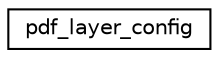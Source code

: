 digraph "Graphical Class Hierarchy"
{
 // LATEX_PDF_SIZE
  edge [fontname="Helvetica",fontsize="10",labelfontname="Helvetica",labelfontsize="10"];
  node [fontname="Helvetica",fontsize="10",shape=record];
  rankdir="LR";
  Node0 [label="pdf_layer_config",height=0.2,width=0.4,color="black", fillcolor="white", style="filled",URL="$structpdf__layer__config.html",tooltip=" "];
}
